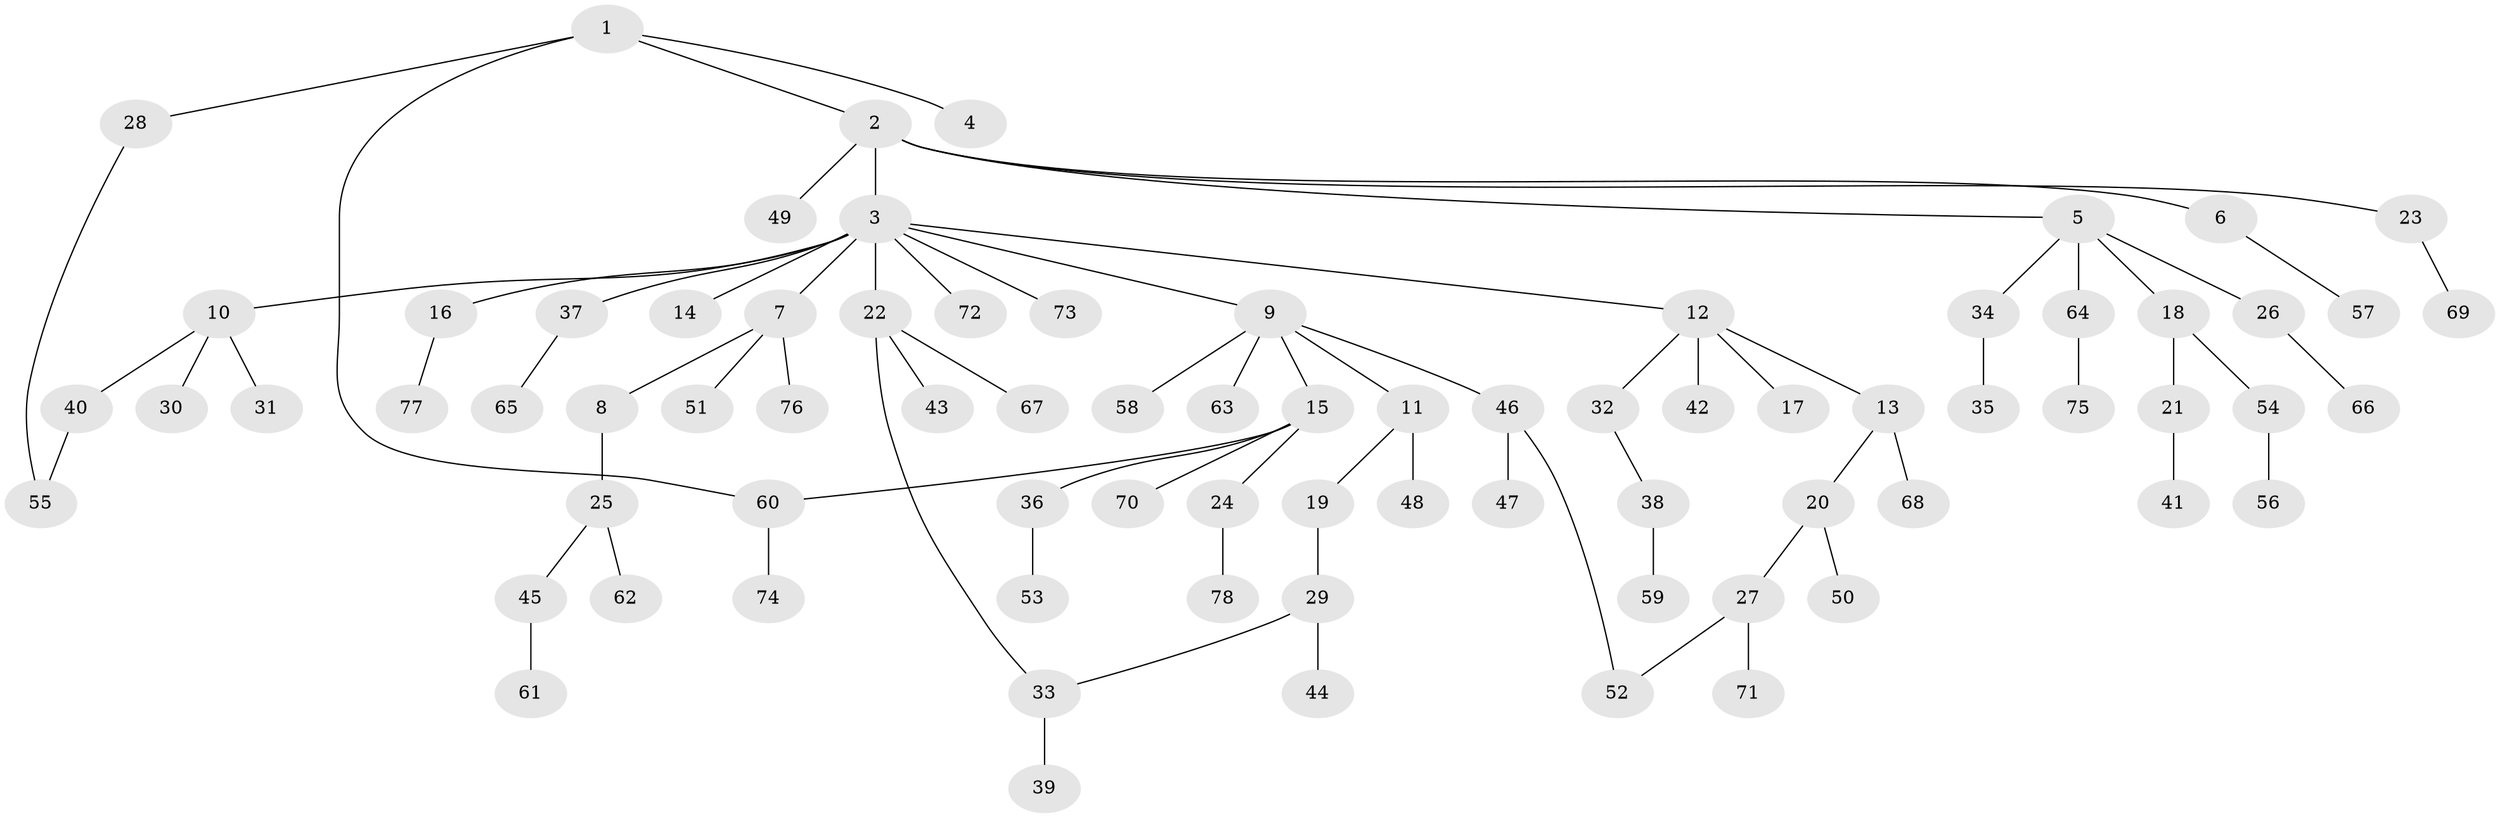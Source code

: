 // coarse degree distribution, {6: 0.03125, 1: 0.40625, 2: 0.375, 3: 0.09375, 5: 0.03125, 4: 0.03125, 9: 0.03125}
// Generated by graph-tools (version 1.1) at 2025/36/03/04/25 23:36:06]
// undirected, 78 vertices, 81 edges
graph export_dot {
  node [color=gray90,style=filled];
  1;
  2;
  3;
  4;
  5;
  6;
  7;
  8;
  9;
  10;
  11;
  12;
  13;
  14;
  15;
  16;
  17;
  18;
  19;
  20;
  21;
  22;
  23;
  24;
  25;
  26;
  27;
  28;
  29;
  30;
  31;
  32;
  33;
  34;
  35;
  36;
  37;
  38;
  39;
  40;
  41;
  42;
  43;
  44;
  45;
  46;
  47;
  48;
  49;
  50;
  51;
  52;
  53;
  54;
  55;
  56;
  57;
  58;
  59;
  60;
  61;
  62;
  63;
  64;
  65;
  66;
  67;
  68;
  69;
  70;
  71;
  72;
  73;
  74;
  75;
  76;
  77;
  78;
  1 -- 2;
  1 -- 4;
  1 -- 28;
  1 -- 60;
  2 -- 3;
  2 -- 5;
  2 -- 6;
  2 -- 23;
  2 -- 49;
  3 -- 7;
  3 -- 9;
  3 -- 10;
  3 -- 12;
  3 -- 14;
  3 -- 16;
  3 -- 22;
  3 -- 37;
  3 -- 72;
  3 -- 73;
  5 -- 18;
  5 -- 26;
  5 -- 34;
  5 -- 64;
  6 -- 57;
  7 -- 8;
  7 -- 51;
  7 -- 76;
  8 -- 25;
  9 -- 11;
  9 -- 15;
  9 -- 46;
  9 -- 58;
  9 -- 63;
  10 -- 30;
  10 -- 31;
  10 -- 40;
  11 -- 19;
  11 -- 48;
  12 -- 13;
  12 -- 17;
  12 -- 32;
  12 -- 42;
  13 -- 20;
  13 -- 68;
  15 -- 24;
  15 -- 36;
  15 -- 60;
  15 -- 70;
  16 -- 77;
  18 -- 21;
  18 -- 54;
  19 -- 29;
  20 -- 27;
  20 -- 50;
  21 -- 41;
  22 -- 33;
  22 -- 43;
  22 -- 67;
  23 -- 69;
  24 -- 78;
  25 -- 45;
  25 -- 62;
  26 -- 66;
  27 -- 52;
  27 -- 71;
  28 -- 55;
  29 -- 44;
  29 -- 33;
  32 -- 38;
  33 -- 39;
  34 -- 35;
  36 -- 53;
  37 -- 65;
  38 -- 59;
  40 -- 55;
  45 -- 61;
  46 -- 47;
  46 -- 52;
  54 -- 56;
  60 -- 74;
  64 -- 75;
}
